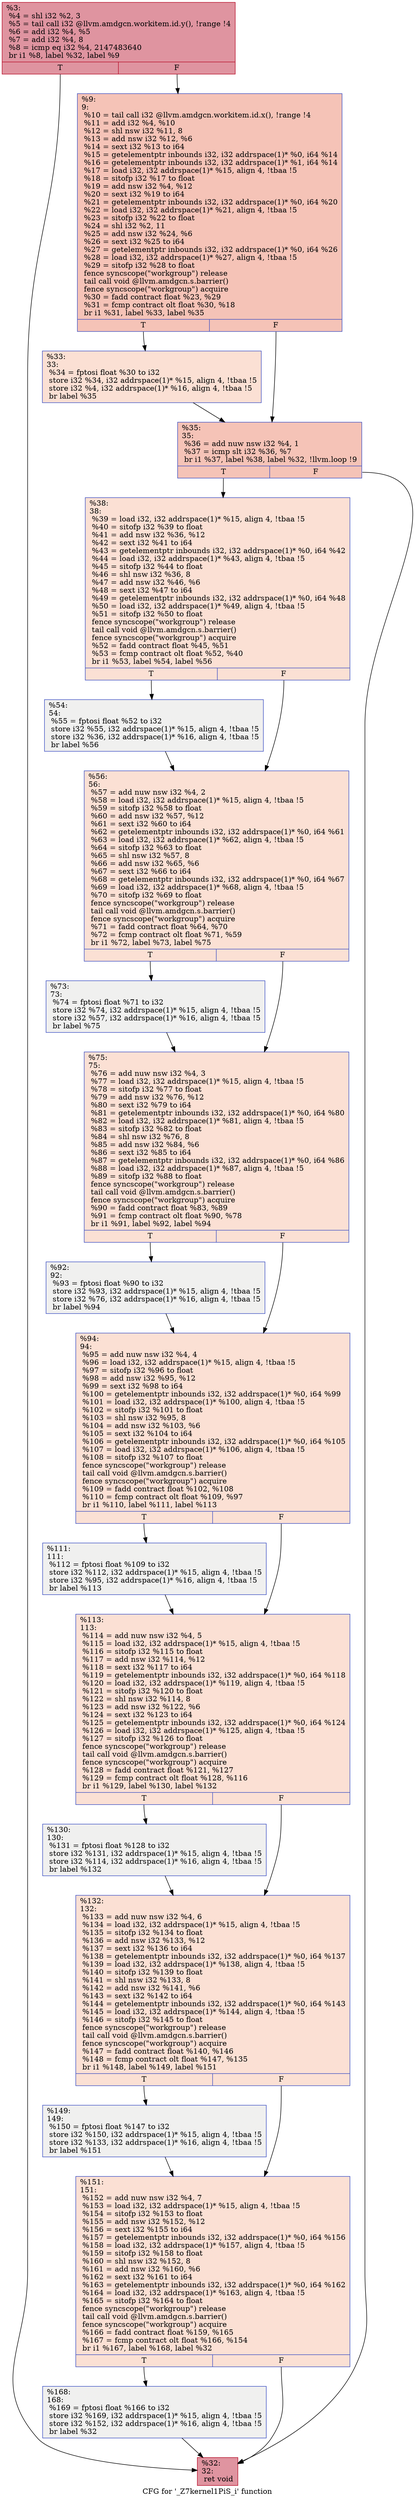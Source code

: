 digraph "CFG for '_Z7kernel1PiS_i' function" {
	label="CFG for '_Z7kernel1PiS_i' function";

	Node0x4d18150 [shape=record,color="#b70d28ff", style=filled, fillcolor="#b70d2870",label="{%3:\l  %4 = shl i32 %2, 3\l  %5 = tail call i32 @llvm.amdgcn.workitem.id.y(), !range !4\l  %6 = add i32 %4, %5\l  %7 = add i32 %4, 8\l  %8 = icmp eq i32 %4, 2147483640\l  br i1 %8, label %32, label %9\l|{<s0>T|<s1>F}}"];
	Node0x4d18150:s0 -> Node0x4d18840;
	Node0x4d18150:s1 -> Node0x4d19890;
	Node0x4d19890 [shape=record,color="#3d50c3ff", style=filled, fillcolor="#e8765c70",label="{%9:\l9:                                                \l  %10 = tail call i32 @llvm.amdgcn.workitem.id.x(), !range !4\l  %11 = add i32 %4, %10\l  %12 = shl nsw i32 %11, 8\l  %13 = add nsw i32 %12, %6\l  %14 = sext i32 %13 to i64\l  %15 = getelementptr inbounds i32, i32 addrspace(1)* %0, i64 %14\l  %16 = getelementptr inbounds i32, i32 addrspace(1)* %1, i64 %14\l  %17 = load i32, i32 addrspace(1)* %15, align 4, !tbaa !5\l  %18 = sitofp i32 %17 to float\l  %19 = add nsw i32 %4, %12\l  %20 = sext i32 %19 to i64\l  %21 = getelementptr inbounds i32, i32 addrspace(1)* %0, i64 %20\l  %22 = load i32, i32 addrspace(1)* %21, align 4, !tbaa !5\l  %23 = sitofp i32 %22 to float\l  %24 = shl i32 %2, 11\l  %25 = add nsw i32 %24, %6\l  %26 = sext i32 %25 to i64\l  %27 = getelementptr inbounds i32, i32 addrspace(1)* %0, i64 %26\l  %28 = load i32, i32 addrspace(1)* %27, align 4, !tbaa !5\l  %29 = sitofp i32 %28 to float\l  fence syncscope(\"workgroup\") release\l  tail call void @llvm.amdgcn.s.barrier()\l  fence syncscope(\"workgroup\") acquire\l  %30 = fadd contract float %23, %29\l  %31 = fcmp contract olt float %30, %18\l  br i1 %31, label %33, label %35\l|{<s0>T|<s1>F}}"];
	Node0x4d19890:s0 -> Node0x4d1b7d0;
	Node0x4d19890:s1 -> Node0x4d1b860;
	Node0x4d18840 [shape=record,color="#b70d28ff", style=filled, fillcolor="#b70d2870",label="{%32:\l32:                                               \l  ret void\l}"];
	Node0x4d1b7d0 [shape=record,color="#3d50c3ff", style=filled, fillcolor="#f7b99e70",label="{%33:\l33:                                               \l  %34 = fptosi float %30 to i32\l  store i32 %34, i32 addrspace(1)* %15, align 4, !tbaa !5\l  store i32 %4, i32 addrspace(1)* %16, align 4, !tbaa !5\l  br label %35\l}"];
	Node0x4d1b7d0 -> Node0x4d1b860;
	Node0x4d1b860 [shape=record,color="#3d50c3ff", style=filled, fillcolor="#e8765c70",label="{%35:\l35:                                               \l  %36 = add nuw nsw i32 %4, 1\l  %37 = icmp slt i32 %36, %7\l  br i1 %37, label %38, label %32, !llvm.loop !9\l|{<s0>T|<s1>F}}"];
	Node0x4d1b860:s0 -> Node0x4d1a5d0;
	Node0x4d1b860:s1 -> Node0x4d18840;
	Node0x4d1a5d0 [shape=record,color="#3d50c3ff", style=filled, fillcolor="#f7b99e70",label="{%38:\l38:                                               \l  %39 = load i32, i32 addrspace(1)* %15, align 4, !tbaa !5\l  %40 = sitofp i32 %39 to float\l  %41 = add nsw i32 %36, %12\l  %42 = sext i32 %41 to i64\l  %43 = getelementptr inbounds i32, i32 addrspace(1)* %0, i64 %42\l  %44 = load i32, i32 addrspace(1)* %43, align 4, !tbaa !5\l  %45 = sitofp i32 %44 to float\l  %46 = shl nsw i32 %36, 8\l  %47 = add nsw i32 %46, %6\l  %48 = sext i32 %47 to i64\l  %49 = getelementptr inbounds i32, i32 addrspace(1)* %0, i64 %48\l  %50 = load i32, i32 addrspace(1)* %49, align 4, !tbaa !5\l  %51 = sitofp i32 %50 to float\l  fence syncscope(\"workgroup\") release\l  tail call void @llvm.amdgcn.s.barrier()\l  fence syncscope(\"workgroup\") acquire\l  %52 = fadd contract float %45, %51\l  %53 = fcmp contract olt float %52, %40\l  br i1 %53, label %54, label %56\l|{<s0>T|<s1>F}}"];
	Node0x4d1a5d0:s0 -> Node0x4d1c940;
	Node0x4d1a5d0:s1 -> Node0x4d1c990;
	Node0x4d1c940 [shape=record,color="#3d50c3ff", style=filled, fillcolor="#dedcdb70",label="{%54:\l54:                                               \l  %55 = fptosi float %52 to i32\l  store i32 %55, i32 addrspace(1)* %15, align 4, !tbaa !5\l  store i32 %36, i32 addrspace(1)* %16, align 4, !tbaa !5\l  br label %56\l}"];
	Node0x4d1c940 -> Node0x4d1c990;
	Node0x4d1c990 [shape=record,color="#3d50c3ff", style=filled, fillcolor="#f7b99e70",label="{%56:\l56:                                               \l  %57 = add nuw nsw i32 %4, 2\l  %58 = load i32, i32 addrspace(1)* %15, align 4, !tbaa !5\l  %59 = sitofp i32 %58 to float\l  %60 = add nsw i32 %57, %12\l  %61 = sext i32 %60 to i64\l  %62 = getelementptr inbounds i32, i32 addrspace(1)* %0, i64 %61\l  %63 = load i32, i32 addrspace(1)* %62, align 4, !tbaa !5\l  %64 = sitofp i32 %63 to float\l  %65 = shl nsw i32 %57, 8\l  %66 = add nsw i32 %65, %6\l  %67 = sext i32 %66 to i64\l  %68 = getelementptr inbounds i32, i32 addrspace(1)* %0, i64 %67\l  %69 = load i32, i32 addrspace(1)* %68, align 4, !tbaa !5\l  %70 = sitofp i32 %69 to float\l  fence syncscope(\"workgroup\") release\l  tail call void @llvm.amdgcn.s.barrier()\l  fence syncscope(\"workgroup\") acquire\l  %71 = fadd contract float %64, %70\l  %72 = fcmp contract olt float %71, %59\l  br i1 %72, label %73, label %75\l|{<s0>T|<s1>F}}"];
	Node0x4d1c990:s0 -> Node0x4d1d870;
	Node0x4d1c990:s1 -> Node0x4d1d8c0;
	Node0x4d1d870 [shape=record,color="#3d50c3ff", style=filled, fillcolor="#dedcdb70",label="{%73:\l73:                                               \l  %74 = fptosi float %71 to i32\l  store i32 %74, i32 addrspace(1)* %15, align 4, !tbaa !5\l  store i32 %57, i32 addrspace(1)* %16, align 4, !tbaa !5\l  br label %75\l}"];
	Node0x4d1d870 -> Node0x4d1d8c0;
	Node0x4d1d8c0 [shape=record,color="#3d50c3ff", style=filled, fillcolor="#f7b99e70",label="{%75:\l75:                                               \l  %76 = add nuw nsw i32 %4, 3\l  %77 = load i32, i32 addrspace(1)* %15, align 4, !tbaa !5\l  %78 = sitofp i32 %77 to float\l  %79 = add nsw i32 %76, %12\l  %80 = sext i32 %79 to i64\l  %81 = getelementptr inbounds i32, i32 addrspace(1)* %0, i64 %80\l  %82 = load i32, i32 addrspace(1)* %81, align 4, !tbaa !5\l  %83 = sitofp i32 %82 to float\l  %84 = shl nsw i32 %76, 8\l  %85 = add nsw i32 %84, %6\l  %86 = sext i32 %85 to i64\l  %87 = getelementptr inbounds i32, i32 addrspace(1)* %0, i64 %86\l  %88 = load i32, i32 addrspace(1)* %87, align 4, !tbaa !5\l  %89 = sitofp i32 %88 to float\l  fence syncscope(\"workgroup\") release\l  tail call void @llvm.amdgcn.s.barrier()\l  fence syncscope(\"workgroup\") acquire\l  %90 = fadd contract float %83, %89\l  %91 = fcmp contract olt float %90, %78\l  br i1 %91, label %92, label %94\l|{<s0>T|<s1>F}}"];
	Node0x4d1d8c0:s0 -> Node0x4d1e550;
	Node0x4d1d8c0:s1 -> Node0x4d1e5a0;
	Node0x4d1e550 [shape=record,color="#3d50c3ff", style=filled, fillcolor="#dedcdb70",label="{%92:\l92:                                               \l  %93 = fptosi float %90 to i32\l  store i32 %93, i32 addrspace(1)* %15, align 4, !tbaa !5\l  store i32 %76, i32 addrspace(1)* %16, align 4, !tbaa !5\l  br label %94\l}"];
	Node0x4d1e550 -> Node0x4d1e5a0;
	Node0x4d1e5a0 [shape=record,color="#3d50c3ff", style=filled, fillcolor="#f7b99e70",label="{%94:\l94:                                               \l  %95 = add nuw nsw i32 %4, 4\l  %96 = load i32, i32 addrspace(1)* %15, align 4, !tbaa !5\l  %97 = sitofp i32 %96 to float\l  %98 = add nsw i32 %95, %12\l  %99 = sext i32 %98 to i64\l  %100 = getelementptr inbounds i32, i32 addrspace(1)* %0, i64 %99\l  %101 = load i32, i32 addrspace(1)* %100, align 4, !tbaa !5\l  %102 = sitofp i32 %101 to float\l  %103 = shl nsw i32 %95, 8\l  %104 = add nsw i32 %103, %6\l  %105 = sext i32 %104 to i64\l  %106 = getelementptr inbounds i32, i32 addrspace(1)* %0, i64 %105\l  %107 = load i32, i32 addrspace(1)* %106, align 4, !tbaa !5\l  %108 = sitofp i32 %107 to float\l  fence syncscope(\"workgroup\") release\l  tail call void @llvm.amdgcn.s.barrier()\l  fence syncscope(\"workgroup\") acquire\l  %109 = fadd contract float %102, %108\l  %110 = fcmp contract olt float %109, %97\l  br i1 %110, label %111, label %113\l|{<s0>T|<s1>F}}"];
	Node0x4d1e5a0:s0 -> Node0x4d1f260;
	Node0x4d1e5a0:s1 -> Node0x4d1f2b0;
	Node0x4d1f260 [shape=record,color="#3d50c3ff", style=filled, fillcolor="#dedcdb70",label="{%111:\l111:                                              \l  %112 = fptosi float %109 to i32\l  store i32 %112, i32 addrspace(1)* %15, align 4, !tbaa !5\l  store i32 %95, i32 addrspace(1)* %16, align 4, !tbaa !5\l  br label %113\l}"];
	Node0x4d1f260 -> Node0x4d1f2b0;
	Node0x4d1f2b0 [shape=record,color="#3d50c3ff", style=filled, fillcolor="#f7b99e70",label="{%113:\l113:                                              \l  %114 = add nuw nsw i32 %4, 5\l  %115 = load i32, i32 addrspace(1)* %15, align 4, !tbaa !5\l  %116 = sitofp i32 %115 to float\l  %117 = add nsw i32 %114, %12\l  %118 = sext i32 %117 to i64\l  %119 = getelementptr inbounds i32, i32 addrspace(1)* %0, i64 %118\l  %120 = load i32, i32 addrspace(1)* %119, align 4, !tbaa !5\l  %121 = sitofp i32 %120 to float\l  %122 = shl nsw i32 %114, 8\l  %123 = add nsw i32 %122, %6\l  %124 = sext i32 %123 to i64\l  %125 = getelementptr inbounds i32, i32 addrspace(1)* %0, i64 %124\l  %126 = load i32, i32 addrspace(1)* %125, align 4, !tbaa !5\l  %127 = sitofp i32 %126 to float\l  fence syncscope(\"workgroup\") release\l  tail call void @llvm.amdgcn.s.barrier()\l  fence syncscope(\"workgroup\") acquire\l  %128 = fadd contract float %121, %127\l  %129 = fcmp contract olt float %128, %116\l  br i1 %129, label %130, label %132\l|{<s0>T|<s1>F}}"];
	Node0x4d1f2b0:s0 -> Node0x4d1d150;
	Node0x4d1f2b0:s1 -> Node0x4d1d1a0;
	Node0x4d1d150 [shape=record,color="#3d50c3ff", style=filled, fillcolor="#dedcdb70",label="{%130:\l130:                                              \l  %131 = fptosi float %128 to i32\l  store i32 %131, i32 addrspace(1)* %15, align 4, !tbaa !5\l  store i32 %114, i32 addrspace(1)* %16, align 4, !tbaa !5\l  br label %132\l}"];
	Node0x4d1d150 -> Node0x4d1d1a0;
	Node0x4d1d1a0 [shape=record,color="#3d50c3ff", style=filled, fillcolor="#f7b99e70",label="{%132:\l132:                                              \l  %133 = add nuw nsw i32 %4, 6\l  %134 = load i32, i32 addrspace(1)* %15, align 4, !tbaa !5\l  %135 = sitofp i32 %134 to float\l  %136 = add nsw i32 %133, %12\l  %137 = sext i32 %136 to i64\l  %138 = getelementptr inbounds i32, i32 addrspace(1)* %0, i64 %137\l  %139 = load i32, i32 addrspace(1)* %138, align 4, !tbaa !5\l  %140 = sitofp i32 %139 to float\l  %141 = shl nsw i32 %133, 8\l  %142 = add nsw i32 %141, %6\l  %143 = sext i32 %142 to i64\l  %144 = getelementptr inbounds i32, i32 addrspace(1)* %0, i64 %143\l  %145 = load i32, i32 addrspace(1)* %144, align 4, !tbaa !5\l  %146 = sitofp i32 %145 to float\l  fence syncscope(\"workgroup\") release\l  tail call void @llvm.amdgcn.s.barrier()\l  fence syncscope(\"workgroup\") acquire\l  %147 = fadd contract float %140, %146\l  %148 = fcmp contract olt float %147, %135\l  br i1 %148, label %149, label %151\l|{<s0>T|<s1>F}}"];
	Node0x4d1d1a0:s0 -> Node0x4d21080;
	Node0x4d1d1a0:s1 -> Node0x4d210d0;
	Node0x4d21080 [shape=record,color="#3d50c3ff", style=filled, fillcolor="#dedcdb70",label="{%149:\l149:                                              \l  %150 = fptosi float %147 to i32\l  store i32 %150, i32 addrspace(1)* %15, align 4, !tbaa !5\l  store i32 %133, i32 addrspace(1)* %16, align 4, !tbaa !5\l  br label %151\l}"];
	Node0x4d21080 -> Node0x4d210d0;
	Node0x4d210d0 [shape=record,color="#3d50c3ff", style=filled, fillcolor="#f7b99e70",label="{%151:\l151:                                              \l  %152 = add nuw nsw i32 %4, 7\l  %153 = load i32, i32 addrspace(1)* %15, align 4, !tbaa !5\l  %154 = sitofp i32 %153 to float\l  %155 = add nsw i32 %152, %12\l  %156 = sext i32 %155 to i64\l  %157 = getelementptr inbounds i32, i32 addrspace(1)* %0, i64 %156\l  %158 = load i32, i32 addrspace(1)* %157, align 4, !tbaa !5\l  %159 = sitofp i32 %158 to float\l  %160 = shl nsw i32 %152, 8\l  %161 = add nsw i32 %160, %6\l  %162 = sext i32 %161 to i64\l  %163 = getelementptr inbounds i32, i32 addrspace(1)* %0, i64 %162\l  %164 = load i32, i32 addrspace(1)* %163, align 4, !tbaa !5\l  %165 = sitofp i32 %164 to float\l  fence syncscope(\"workgroup\") release\l  tail call void @llvm.amdgcn.s.barrier()\l  fence syncscope(\"workgroup\") acquire\l  %166 = fadd contract float %159, %165\l  %167 = fcmp contract olt float %166, %154\l  br i1 %167, label %168, label %32\l|{<s0>T|<s1>F}}"];
	Node0x4d210d0:s0 -> Node0x4d21d90;
	Node0x4d210d0:s1 -> Node0x4d18840;
	Node0x4d21d90 [shape=record,color="#3d50c3ff", style=filled, fillcolor="#dedcdb70",label="{%168:\l168:                                              \l  %169 = fptosi float %166 to i32\l  store i32 %169, i32 addrspace(1)* %15, align 4, !tbaa !5\l  store i32 %152, i32 addrspace(1)* %16, align 4, !tbaa !5\l  br label %32\l}"];
	Node0x4d21d90 -> Node0x4d18840;
}
